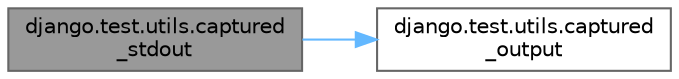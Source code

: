 digraph "django.test.utils.captured_stdout"
{
 // LATEX_PDF_SIZE
  bgcolor="transparent";
  edge [fontname=Helvetica,fontsize=10,labelfontname=Helvetica,labelfontsize=10];
  node [fontname=Helvetica,fontsize=10,shape=box,height=0.2,width=0.4];
  rankdir="LR";
  Node1 [id="Node000001",label="django.test.utils.captured\l_stdout",height=0.2,width=0.4,color="gray40", fillcolor="grey60", style="filled", fontcolor="black",tooltip=" "];
  Node1 -> Node2 [id="edge1_Node000001_Node000002",color="steelblue1",style="solid",tooltip=" "];
  Node2 [id="Node000002",label="django.test.utils.captured\l_output",height=0.2,width=0.4,color="grey40", fillcolor="white", style="filled",URL="$namespacedjango_1_1test_1_1utils.html#a71e0cad1a2f5127a7308cacc6dc50f52",tooltip=" "];
}

